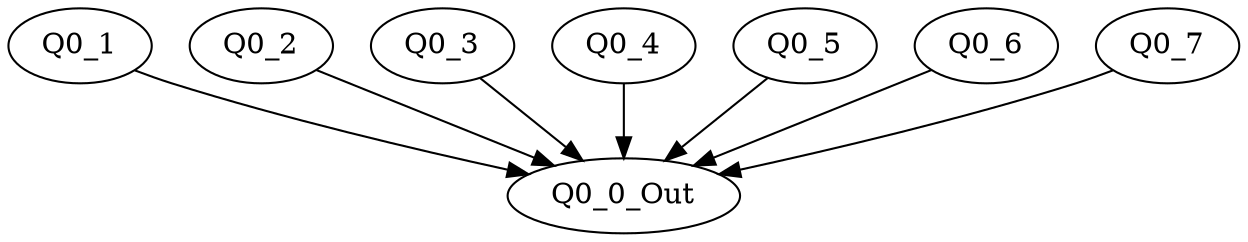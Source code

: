 digraph StateDiagram {
  "Q0_1" -> "Q0_0_Out";
  "Q0_2" -> "Q0_0_Out";
  "Q0_3" -> "Q0_0_Out";
  "Q0_4" -> "Q0_0_Out";
  "Q0_5" -> "Q0_0_Out";
  "Q0_6" -> "Q0_0_Out";
  "Q0_7" -> "Q0_0_Out";
}
